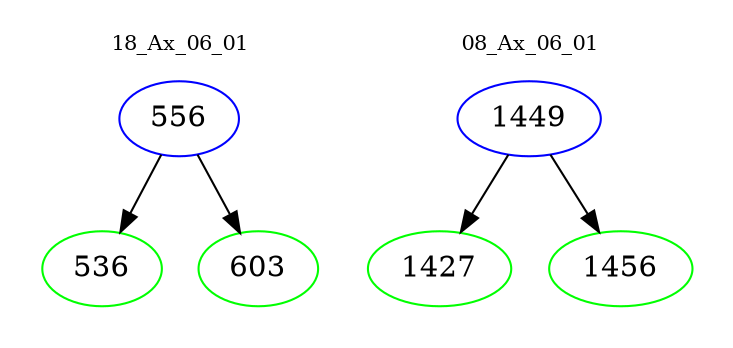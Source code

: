 digraph{
subgraph cluster_0 {
color = white
label = "18_Ax_06_01";
fontsize=10;
T0_556 [label="556", color="blue"]
T0_556 -> T0_536 [color="black"]
T0_536 [label="536", color="green"]
T0_556 -> T0_603 [color="black"]
T0_603 [label="603", color="green"]
}
subgraph cluster_1 {
color = white
label = "08_Ax_06_01";
fontsize=10;
T1_1449 [label="1449", color="blue"]
T1_1449 -> T1_1427 [color="black"]
T1_1427 [label="1427", color="green"]
T1_1449 -> T1_1456 [color="black"]
T1_1456 [label="1456", color="green"]
}
}
